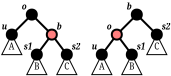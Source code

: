 <?xml version="1.0"?>
<diagram xmlns:dia="http://www.lysator.liu.se/~alla/dia/">
  <diagramdata>
    <attribute name="background">
      <color val="#ffffff"/>
    </attribute>
    <attribute name="paper">
      <composite type="paper">
        <attribute name="name">
          <string>#A4#</string>
        </attribute>
        <attribute name="tmargin">
          <real val="2.82"/>
        </attribute>
        <attribute name="bmargin">
          <real val="2.82"/>
        </attribute>
        <attribute name="lmargin">
          <real val="2.82"/>
        </attribute>
        <attribute name="rmargin">
          <real val="2.82"/>
        </attribute>
        <attribute name="is_portrait">
          <boolean val="true"/>
        </attribute>
        <attribute name="scaling">
          <real val="1"/>
        </attribute>
        <attribute name="fitto">
          <boolean val="false"/>
        </attribute>
      </composite>
    </attribute>
    <attribute name="grid">
      <composite type="grid">
        <attribute name="width_x">
          <real val="0.25"/>
        </attribute>
        <attribute name="width_y">
          <real val="0.25"/>
        </attribute>
        <attribute name="visible_x">
          <int val="2"/>
        </attribute>
        <attribute name="visible_y">
          <int val="2"/>
        </attribute>
      </composite>
    </attribute>
    <attribute name="guides">
      <composite type="guides">
        <attribute name="hguides"/>
        <attribute name="vguides"/>
      </composite>
    </attribute>
  </diagramdata>
  <layer name="Background" visible="true">
    <object type="Standard - Line" version="0" id="O0">
      <attribute name="obj_pos">
        <point val="6.5,2.75"/>
      </attribute>
      <attribute name="obj_bb">
        <rectangle val="5.7,2.7;6.55,3.8"/>
      </attribute>
      <attribute name="conn_endpoints">
        <point val="6.5,2.75"/>
        <point val="5.75,3.75"/>
      </attribute>
      <attribute name="numcp">
        <int val="1"/>
      </attribute>
      <connections>
        <connection handle="1" to="O1" connection="0"/>
      </connections>
    </object>
    <object type="Standard - Polygon" version="0" id="O1">
      <attribute name="obj_pos">
        <point val="5.75,3.75"/>
      </attribute>
      <attribute name="obj_bb">
        <rectangle val="5.225,3.725;6.275,4.775"/>
      </attribute>
      <attribute name="poly_points">
        <point val="5.75,3.75"/>
        <point val="6.25,4.75"/>
        <point val="5.25,4.75"/>
      </attribute>
      <attribute name="line_width">
        <real val="0.05"/>
      </attribute>
      <attribute name="show_background">
        <boolean val="true"/>
      </attribute>
    </object>
    <object type="Standard - Text" version="0" id="O2">
      <attribute name="obj_pos">
        <point val="5.75,4.5"/>
      </attribute>
      <attribute name="obj_bb">
        <rectangle val="5.468,4.103;6.032,4.603"/>
      </attribute>
      <attribute name="text">
        <composite type="text">
          <attribute name="string">
            <string>#A#</string>
          </attribute>
          <attribute name="font">
            <font name="Times-Roman"/>
          </attribute>
          <attribute name="height">
            <real val="0.5"/>
          </attribute>
          <attribute name="pos">
            <point val="5.75,4.5"/>
          </attribute>
          <attribute name="color">
            <color val="#000000"/>
          </attribute>
          <attribute name="alignment">
            <enum val="1"/>
          </attribute>
        </composite>
      </attribute>
    </object>
    <object type="Standard - Polygon" version="0" id="O3">
      <attribute name="obj_pos">
        <point val="8.5,2.75"/>
      </attribute>
      <attribute name="obj_bb">
        <rectangle val="7.975,2.725;9.025,3.775"/>
      </attribute>
      <attribute name="poly_points">
        <point val="8.5,2.75"/>
        <point val="9,3.75"/>
        <point val="8,3.75"/>
      </attribute>
      <attribute name="line_width">
        <real val="0.05"/>
      </attribute>
      <attribute name="show_background">
        <boolean val="true"/>
      </attribute>
    </object>
    <object type="Standard - Text" version="0" id="O4">
      <attribute name="obj_pos">
        <point val="8.5,3.5"/>
      </attribute>
      <attribute name="obj_bb">
        <rectangle val="8.233,3.103;8.767,3.603"/>
      </attribute>
      <attribute name="text">
        <composite type="text">
          <attribute name="string">
            <string>#C#</string>
          </attribute>
          <attribute name="font">
            <font name="Times-Roman"/>
          </attribute>
          <attribute name="height">
            <real val="0.5"/>
          </attribute>
          <attribute name="pos">
            <point val="8.5,3.5"/>
          </attribute>
          <attribute name="color">
            <color val="#000000"/>
          </attribute>
          <attribute name="alignment">
            <enum val="1"/>
          </attribute>
        </composite>
      </attribute>
    </object>
    <object type="Standard - Polygon" version="0" id="O5">
      <attribute name="obj_pos">
        <point val="7.25,3.75"/>
      </attribute>
      <attribute name="obj_bb">
        <rectangle val="6.725,3.725;7.775,4.775"/>
      </attribute>
      <attribute name="poly_points">
        <point val="7.25,3.75"/>
        <point val="7.75,4.75"/>
        <point val="6.75,4.75"/>
      </attribute>
      <attribute name="line_width">
        <real val="0.05"/>
      </attribute>
      <attribute name="show_background">
        <boolean val="true"/>
      </attribute>
    </object>
    <object type="Standard - Text" version="0" id="O6">
      <attribute name="obj_pos">
        <point val="7.25,4.5"/>
      </attribute>
      <attribute name="obj_bb">
        <rectangle val="6.983,4.103;7.517,4.603"/>
      </attribute>
      <attribute name="text">
        <composite type="text">
          <attribute name="string">
            <string>#B#</string>
          </attribute>
          <attribute name="font">
            <font name="Times-Roman"/>
          </attribute>
          <attribute name="height">
            <real val="0.5"/>
          </attribute>
          <attribute name="pos">
            <point val="7.25,4.5"/>
          </attribute>
          <attribute name="color">
            <color val="#000000"/>
          </attribute>
          <attribute name="alignment">
            <enum val="1"/>
          </attribute>
        </composite>
      </attribute>
    </object>
    <object type="Standard - Line" version="0" id="O7">
      <attribute name="obj_pos">
        <point val="7.5,1.75"/>
      </attribute>
      <attribute name="obj_bb">
        <rectangle val="6.45,1.7;7.55,2.8"/>
      </attribute>
      <attribute name="conn_endpoints">
        <point val="7.5,1.75"/>
        <point val="6.5,2.75"/>
      </attribute>
      <attribute name="numcp">
        <int val="1"/>
      </attribute>
    </object>
    <object type="Standard - Line" version="0" id="O8">
      <attribute name="obj_pos">
        <point val="8.5,2.75"/>
      </attribute>
      <attribute name="obj_bb">
        <rectangle val="7.45,1.7;8.55,2.8"/>
      </attribute>
      <attribute name="conn_endpoints">
        <point val="8.5,2.75"/>
        <point val="7.5,1.75"/>
      </attribute>
      <attribute name="numcp">
        <int val="1"/>
      </attribute>
      <connections>
        <connection handle="0" to="O3" connection="0"/>
      </connections>
    </object>
    <object type="Standard - Ellipse" version="0" id="O9">
      <attribute name="obj_pos">
        <point val="5.5,3.5"/>
      </attribute>
      <attribute name="obj_bb">
        <rectangle val="5.45,3.45;6.05,4.05"/>
      </attribute>
      <attribute name="elem_corner">
        <point val="5.5,3.5"/>
      </attribute>
      <attribute name="elem_width">
        <real val="0.5"/>
      </attribute>
      <attribute name="elem_height">
        <real val="0.5"/>
      </attribute>
      <attribute name="inner_color">
        <color val="#000000"/>
      </attribute>
    </object>
    <object type="Standard - Text" version="0" id="O10">
      <attribute name="obj_pos">
        <point val="7.25,1.5"/>
      </attribute>
      <attribute name="obj_bb">
        <rectangle val="6.808,1.103;7.25,1.603"/>
      </attribute>
      <attribute name="text">
        <composite type="text">
          <attribute name="string">
            <string>#b#</string>
          </attribute>
          <attribute name="font">
            <font name="Times-BoldItalic"/>
          </attribute>
          <attribute name="height">
            <real val="0.5"/>
          </attribute>
          <attribute name="pos">
            <point val="7.25,1.5"/>
          </attribute>
          <attribute name="color">
            <color val="#000000"/>
          </attribute>
          <attribute name="alignment">
            <enum val="2"/>
          </attribute>
        </composite>
      </attribute>
    </object>
    <object type="Standard - Line" version="0" id="O11">
      <attribute name="obj_pos">
        <point val="6.5,2.75"/>
      </attribute>
      <attribute name="obj_bb">
        <rectangle val="6.45,2.7;7.3,3.8"/>
      </attribute>
      <attribute name="conn_endpoints">
        <point val="6.5,2.75"/>
        <point val="7.25,3.75"/>
      </attribute>
      <attribute name="numcp">
        <int val="1"/>
      </attribute>
      <connections>
        <connection handle="1" to="O5" connection="0"/>
      </connections>
    </object>
    <object type="Standard - Ellipse" version="0" id="O12">
      <attribute name="obj_pos">
        <point val="7,3.5"/>
      </attribute>
      <attribute name="obj_bb">
        <rectangle val="6.95,3.45;7.55,4.05"/>
      </attribute>
      <attribute name="elem_corner">
        <point val="7,3.5"/>
      </attribute>
      <attribute name="elem_width">
        <real val="0.5"/>
      </attribute>
      <attribute name="elem_height">
        <real val="0.5"/>
      </attribute>
      <attribute name="inner_color">
        <color val="#000000"/>
      </attribute>
    </object>
    <object type="Standard - Text" version="0" id="O13">
      <attribute name="obj_pos">
        <point val="5.5,3.5"/>
      </attribute>
      <attribute name="obj_bb">
        <rectangle val="5.027,3.103;5.5,3.603"/>
      </attribute>
      <attribute name="text">
        <composite type="text">
          <attribute name="string">
            <string>#u#</string>
          </attribute>
          <attribute name="font">
            <font name="Times-BoldItalic"/>
          </attribute>
          <attribute name="height">
            <real val="0.5"/>
          </attribute>
          <attribute name="pos">
            <point val="5.5,3.5"/>
          </attribute>
          <attribute name="color">
            <color val="#000000"/>
          </attribute>
          <attribute name="alignment">
            <enum val="2"/>
          </attribute>
        </composite>
      </attribute>
    </object>
    <object type="Standard - Text" version="0" id="O14">
      <attribute name="obj_pos">
        <point val="6.25,2.5"/>
      </attribute>
      <attribute name="obj_bb">
        <rectangle val="5.808,2.103;6.25,2.603"/>
      </attribute>
      <attribute name="text">
        <composite type="text">
          <attribute name="string">
            <string>#o#</string>
          </attribute>
          <attribute name="font">
            <font name="Times-BoldItalic"/>
          </attribute>
          <attribute name="height">
            <real val="0.5"/>
          </attribute>
          <attribute name="pos">
            <point val="6.25,2.5"/>
          </attribute>
          <attribute name="color">
            <color val="#000000"/>
          </attribute>
          <attribute name="alignment">
            <enum val="2"/>
          </attribute>
        </composite>
      </attribute>
    </object>
    <object type="Standard - Text" version="0" id="O15">
      <attribute name="obj_pos">
        <point val="8.75,2.5"/>
      </attribute>
      <attribute name="obj_bb">
        <rectangle val="8.75,2.103;9.389,2.603"/>
      </attribute>
      <attribute name="text">
        <composite type="text">
          <attribute name="string">
            <string>#s2#</string>
          </attribute>
          <attribute name="font">
            <font name="Times-BoldItalic"/>
          </attribute>
          <attribute name="height">
            <real val="0.5"/>
          </attribute>
          <attribute name="pos">
            <point val="8.75,2.5"/>
          </attribute>
          <attribute name="color">
            <color val="#000000"/>
          </attribute>
          <attribute name="alignment">
            <enum val="0"/>
          </attribute>
        </composite>
      </attribute>
    </object>
    <object type="Standard - Ellipse" version="0" id="O16">
      <attribute name="obj_pos">
        <point val="8.25,2.5"/>
      </attribute>
      <attribute name="obj_bb">
        <rectangle val="8.2,2.45;8.8,3.05"/>
      </attribute>
      <attribute name="elem_corner">
        <point val="8.25,2.5"/>
      </attribute>
      <attribute name="elem_width">
        <real val="0.5"/>
      </attribute>
      <attribute name="elem_height">
        <real val="0.5"/>
      </attribute>
      <attribute name="inner_color">
        <color val="#000000"/>
      </attribute>
    </object>
    <object type="Standard - Line" version="0" id="O17">
      <attribute name="obj_pos">
        <point val="2.25,1.75"/>
      </attribute>
      <attribute name="obj_bb">
        <rectangle val="1.2,1.7;2.3,2.8"/>
      </attribute>
      <attribute name="conn_endpoints">
        <point val="2.25,1.75"/>
        <point val="1.25,2.75"/>
      </attribute>
      <attribute name="numcp">
        <int val="1"/>
      </attribute>
      <connections>
        <connection handle="1" to="O22" connection="0"/>
      </connections>
    </object>
    <object type="Standard - Polygon" version="0" id="O18">
      <attribute name="obj_pos">
        <point val="2.5,3.75"/>
      </attribute>
      <attribute name="obj_bb">
        <rectangle val="1.975,3.725;3.025,4.775"/>
      </attribute>
      <attribute name="poly_points">
        <point val="2.5,3.75"/>
        <point val="3,4.75"/>
        <point val="2,4.75"/>
      </attribute>
      <attribute name="line_width">
        <real val="0.05"/>
      </attribute>
      <attribute name="show_background">
        <boolean val="true"/>
      </attribute>
    </object>
    <object type="Standard - Text" version="0" id="O19">
      <attribute name="obj_pos">
        <point val="2.5,4.5"/>
      </attribute>
      <attribute name="obj_bb">
        <rectangle val="2.233,4.103;2.767,4.603"/>
      </attribute>
      <attribute name="text">
        <composite type="text">
          <attribute name="string">
            <string>#B#</string>
          </attribute>
          <attribute name="font">
            <font name="Times-Roman"/>
          </attribute>
          <attribute name="height">
            <real val="0.5"/>
          </attribute>
          <attribute name="pos">
            <point val="2.5,4.5"/>
          </attribute>
          <attribute name="color">
            <color val="#000000"/>
          </attribute>
          <attribute name="alignment">
            <enum val="1"/>
          </attribute>
        </composite>
      </attribute>
    </object>
    <object type="Standard - Polygon" version="0" id="O20">
      <attribute name="obj_pos">
        <point val="4,3.75"/>
      </attribute>
      <attribute name="obj_bb">
        <rectangle val="3.475,3.725;4.525,4.775"/>
      </attribute>
      <attribute name="poly_points">
        <point val="4,3.75"/>
        <point val="4.5,4.75"/>
        <point val="3.5,4.75"/>
      </attribute>
      <attribute name="line_width">
        <real val="0.05"/>
      </attribute>
      <attribute name="show_background">
        <boolean val="true"/>
      </attribute>
    </object>
    <object type="Standard - Text" version="0" id="O21">
      <attribute name="obj_pos">
        <point val="4,4.5"/>
      </attribute>
      <attribute name="obj_bb">
        <rectangle val="3.733,4.103;4.267,4.603"/>
      </attribute>
      <attribute name="text">
        <composite type="text">
          <attribute name="string">
            <string>#C#</string>
          </attribute>
          <attribute name="font">
            <font name="Times-Roman"/>
          </attribute>
          <attribute name="height">
            <real val="0.5"/>
          </attribute>
          <attribute name="pos">
            <point val="4,4.5"/>
          </attribute>
          <attribute name="color">
            <color val="#000000"/>
          </attribute>
          <attribute name="alignment">
            <enum val="1"/>
          </attribute>
        </composite>
      </attribute>
    </object>
    <object type="Standard - Polygon" version="0" id="O22">
      <attribute name="obj_pos">
        <point val="1.25,2.75"/>
      </attribute>
      <attribute name="obj_bb">
        <rectangle val="0.725,2.725;1.775,3.775"/>
      </attribute>
      <attribute name="poly_points">
        <point val="1.25,2.75"/>
        <point val="1.75,3.75"/>
        <point val="0.75,3.75"/>
      </attribute>
      <attribute name="line_width">
        <real val="0.05"/>
      </attribute>
      <attribute name="show_background">
        <boolean val="true"/>
      </attribute>
    </object>
    <object type="Standard - Text" version="0" id="O23">
      <attribute name="obj_pos">
        <point val="1.25,3.5"/>
      </attribute>
      <attribute name="obj_bb">
        <rectangle val="0.968,3.103;1.532,3.603"/>
      </attribute>
      <attribute name="text">
        <composite type="text">
          <attribute name="string">
            <string>#A#</string>
          </attribute>
          <attribute name="font">
            <font name="Times-Roman"/>
          </attribute>
          <attribute name="height">
            <real val="0.5"/>
          </attribute>
          <attribute name="pos">
            <point val="1.25,3.5"/>
          </attribute>
          <attribute name="color">
            <color val="#000000"/>
          </attribute>
          <attribute name="alignment">
            <enum val="1"/>
          </attribute>
        </composite>
      </attribute>
    </object>
    <object type="Standard - Line" version="0" id="O24">
      <attribute name="obj_pos">
        <point val="2.25,1.75"/>
      </attribute>
      <attribute name="obj_bb">
        <rectangle val="2.2,1.7;3.3,2.8"/>
      </attribute>
      <attribute name="conn_endpoints">
        <point val="2.25,1.75"/>
        <point val="3.25,2.75"/>
      </attribute>
      <attribute name="numcp">
        <int val="1"/>
      </attribute>
    </object>
    <object type="Standard - Line" version="0" id="O25">
      <attribute name="obj_pos">
        <point val="4,3.75"/>
      </attribute>
      <attribute name="obj_bb">
        <rectangle val="3.2,2.7;4.05,3.8"/>
      </attribute>
      <attribute name="conn_endpoints">
        <point val="4,3.75"/>
        <point val="3.25,2.75"/>
      </attribute>
      <attribute name="numcp">
        <int val="1"/>
      </attribute>
      <connections>
        <connection handle="0" to="O20" connection="0"/>
      </connections>
    </object>
    <object type="Standard - Ellipse" version="0" id="O26">
      <attribute name="obj_pos">
        <point val="1,2.5"/>
      </attribute>
      <attribute name="obj_bb">
        <rectangle val="0.95,2.45;1.55,3.05"/>
      </attribute>
      <attribute name="elem_corner">
        <point val="1,2.5"/>
      </attribute>
      <attribute name="elem_width">
        <real val="0.5"/>
      </attribute>
      <attribute name="elem_height">
        <real val="0.5"/>
      </attribute>
      <attribute name="inner_color">
        <color val="#000000"/>
      </attribute>
    </object>
    <object type="Standard - Text" version="0" id="O27">
      <attribute name="obj_pos">
        <point val="3.5,2.5"/>
      </attribute>
      <attribute name="obj_bb">
        <rectangle val="3.5,2.103;3.942,2.603"/>
      </attribute>
      <attribute name="text">
        <composite type="text">
          <attribute name="string">
            <string>#b#</string>
          </attribute>
          <attribute name="font">
            <font name="Times-BoldItalic"/>
          </attribute>
          <attribute name="height">
            <real val="0.5"/>
          </attribute>
          <attribute name="pos">
            <point val="3.5,2.5"/>
          </attribute>
          <attribute name="color">
            <color val="#000000"/>
          </attribute>
          <attribute name="alignment">
            <enum val="0"/>
          </attribute>
        </composite>
      </attribute>
    </object>
    <object type="Standard - Line" version="0" id="O28">
      <attribute name="obj_pos">
        <point val="3.25,2.75"/>
      </attribute>
      <attribute name="obj_bb">
        <rectangle val="2.45,2.7;3.3,3.8"/>
      </attribute>
      <attribute name="conn_endpoints">
        <point val="3.25,2.75"/>
        <point val="2.5,3.75"/>
      </attribute>
      <attribute name="numcp">
        <int val="1"/>
      </attribute>
      <connections>
        <connection handle="1" to="O18" connection="0"/>
      </connections>
    </object>
    <object type="Standard - Ellipse" version="0" id="O29">
      <attribute name="obj_pos">
        <point val="2.25,3.5"/>
      </attribute>
      <attribute name="obj_bb">
        <rectangle val="2.2,3.45;2.8,4.05"/>
      </attribute>
      <attribute name="elem_corner">
        <point val="2.25,3.5"/>
      </attribute>
      <attribute name="elem_width">
        <real val="0.5"/>
      </attribute>
      <attribute name="elem_height">
        <real val="0.5"/>
      </attribute>
      <attribute name="inner_color">
        <color val="#000000"/>
      </attribute>
    </object>
    <object type="Standard - Text" version="0" id="O30">
      <attribute name="obj_pos">
        <point val="1,2.5"/>
      </attribute>
      <attribute name="obj_bb">
        <rectangle val="0.527,2.103;1,2.603"/>
      </attribute>
      <attribute name="text">
        <composite type="text">
          <attribute name="string">
            <string>#u#</string>
          </attribute>
          <attribute name="font">
            <font name="Times-BoldItalic"/>
          </attribute>
          <attribute name="height">
            <real val="0.5"/>
          </attribute>
          <attribute name="pos">
            <point val="1,2.5"/>
          </attribute>
          <attribute name="color">
            <color val="#000000"/>
          </attribute>
          <attribute name="alignment">
            <enum val="2"/>
          </attribute>
        </composite>
      </attribute>
    </object>
    <object type="Standard - Text" version="0" id="O31">
      <attribute name="obj_pos">
        <point val="2,1.5"/>
      </attribute>
      <attribute name="obj_bb">
        <rectangle val="1.558,1.103;2,1.603"/>
      </attribute>
      <attribute name="text">
        <composite type="text">
          <attribute name="string">
            <string>#o#</string>
          </attribute>
          <attribute name="font">
            <font name="Times-BoldItalic"/>
          </attribute>
          <attribute name="height">
            <real val="0.5"/>
          </attribute>
          <attribute name="pos">
            <point val="2,1.5"/>
          </attribute>
          <attribute name="color">
            <color val="#000000"/>
          </attribute>
          <attribute name="alignment">
            <enum val="2"/>
          </attribute>
        </composite>
      </attribute>
    </object>
    <object type="Standard - Text" version="0" id="O32">
      <attribute name="obj_pos">
        <point val="4.25,3.5"/>
      </attribute>
      <attribute name="obj_bb">
        <rectangle val="4.25,3.103;4.889,3.603"/>
      </attribute>
      <attribute name="text">
        <composite type="text">
          <attribute name="string">
            <string>#s2#</string>
          </attribute>
          <attribute name="font">
            <font name="Times-BoldItalic"/>
          </attribute>
          <attribute name="height">
            <real val="0.5"/>
          </attribute>
          <attribute name="pos">
            <point val="4.25,3.5"/>
          </attribute>
          <attribute name="color">
            <color val="#000000"/>
          </attribute>
          <attribute name="alignment">
            <enum val="0"/>
          </attribute>
        </composite>
      </attribute>
    </object>
    <object type="Standard - Ellipse" version="0" id="O33">
      <attribute name="obj_pos">
        <point val="2,1.5"/>
      </attribute>
      <attribute name="obj_bb">
        <rectangle val="1.95,1.45;2.55,2.05"/>
      </attribute>
      <attribute name="elem_corner">
        <point val="2,1.5"/>
      </attribute>
      <attribute name="elem_width">
        <real val="0.5"/>
      </attribute>
      <attribute name="elem_height">
        <real val="0.5"/>
      </attribute>
      <attribute name="inner_color">
        <color val="#000000"/>
      </attribute>
    </object>
    <object type="Standard - Ellipse" version="0" id="O34">
      <attribute name="obj_pos">
        <point val="3,2.5"/>
      </attribute>
      <attribute name="obj_bb">
        <rectangle val="2.95,2.45;3.55,3.05"/>
      </attribute>
      <attribute name="elem_corner">
        <point val="3,2.5"/>
      </attribute>
      <attribute name="elem_width">
        <real val="0.5"/>
      </attribute>
      <attribute name="elem_height">
        <real val="0.5"/>
      </attribute>
      <attribute name="inner_color">
        <color val="#ff7f7f"/>
      </attribute>
    </object>
    <object type="Standard - Text" version="0" id="O35">
      <attribute name="obj_pos">
        <point val="2.25,3.5"/>
      </attribute>
      <attribute name="obj_bb">
        <rectangle val="1.611,3.103;2.25,3.603"/>
      </attribute>
      <attribute name="text">
        <composite type="text">
          <attribute name="string">
            <string>#s1#</string>
          </attribute>
          <attribute name="font">
            <font name="Times-BoldItalic"/>
          </attribute>
          <attribute name="height">
            <real val="0.5"/>
          </attribute>
          <attribute name="pos">
            <point val="2.25,3.5"/>
          </attribute>
          <attribute name="color">
            <color val="#000000"/>
          </attribute>
          <attribute name="alignment">
            <enum val="2"/>
          </attribute>
        </composite>
      </attribute>
    </object>
    <object type="Standard - Ellipse" version="0" id="O36">
      <attribute name="obj_pos">
        <point val="7.25,1.5"/>
      </attribute>
      <attribute name="obj_bb">
        <rectangle val="7.2,1.45;7.8,2.05"/>
      </attribute>
      <attribute name="elem_corner">
        <point val="7.25,1.5"/>
      </attribute>
      <attribute name="elem_width">
        <real val="0.5"/>
      </attribute>
      <attribute name="elem_height">
        <real val="0.5"/>
      </attribute>
      <attribute name="inner_color">
        <color val="#000000"/>
      </attribute>
    </object>
    <object type="Standard - Text" version="0" id="O37">
      <attribute name="obj_pos">
        <point val="7.5,3.5"/>
      </attribute>
      <attribute name="obj_bb">
        <rectangle val="7.5,3.103;8.139,3.603"/>
      </attribute>
      <attribute name="text">
        <composite type="text">
          <attribute name="string">
            <string>#s1#</string>
          </attribute>
          <attribute name="font">
            <font name="Times-BoldItalic"/>
          </attribute>
          <attribute name="height">
            <real val="0.5"/>
          </attribute>
          <attribute name="pos">
            <point val="7.5,3.5"/>
          </attribute>
          <attribute name="color">
            <color val="#000000"/>
          </attribute>
          <attribute name="alignment">
            <enum val="0"/>
          </attribute>
        </composite>
      </attribute>
    </object>
    <object type="Standard - Ellipse" version="0" id="O38">
      <attribute name="obj_pos">
        <point val="3.75,3.5"/>
      </attribute>
      <attribute name="obj_bb">
        <rectangle val="3.7,3.45;4.3,4.05"/>
      </attribute>
      <attribute name="elem_corner">
        <point val="3.75,3.5"/>
      </attribute>
      <attribute name="elem_width">
        <real val="0.5"/>
      </attribute>
      <attribute name="elem_height">
        <real val="0.5"/>
      </attribute>
      <attribute name="inner_color">
        <color val="#000000"/>
      </attribute>
    </object>
    <object type="Standard - Ellipse" version="0" id="O39">
      <attribute name="obj_pos">
        <point val="6.25,2.5"/>
      </attribute>
      <attribute name="obj_bb">
        <rectangle val="6.2,2.45;6.8,3.05"/>
      </attribute>
      <attribute name="elem_corner">
        <point val="6.25,2.5"/>
      </attribute>
      <attribute name="elem_width">
        <real val="0.5"/>
      </attribute>
      <attribute name="elem_height">
        <real val="0.5"/>
      </attribute>
      <attribute name="inner_color">
        <color val="#ff7f7f"/>
      </attribute>
    </object>
  </layer>
</diagram>

